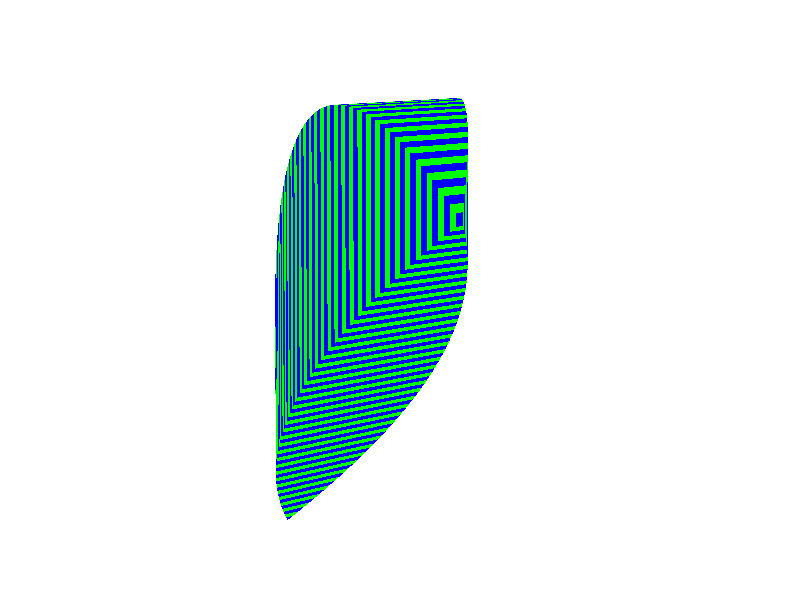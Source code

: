 #include "colors.inc"
#include "glass.inc"
#include "golds.inc"
#include "metals.inc"
#include "stones.inc"
#include "woods.inc"

camera {
  sky <0,0,1>           //Don't change this
  direction <-1,0,0>    //Don't change this  
  right <-16/9,0,0>      //Don't change this
  location <17,17,4> //Camera location
  look_at <0,0,1.25>     //Where camera is pointing
  angle 22      //Angle of the view--increase to see more, decrease to see less
}

global_settings { ambient_light White*2 }

/*
light_source {
  <10,-10,20> 
  color White 
}

light_source {
  <9,-11,21>  
  color White
}
*/

  light_source {
    <10, -10, 20>
    color White*2
    area_light <5, 0, 0>, <0, 0, 5>, 5, 5
    adaptive 1
    jitter
  }

background { color White }

plane {
  <0,0,1>, -1.25            //This represents the plane 0x+0y+z=0
  pigment { color White }
}

intersection {

    quadric
    {// A x2 + B y2 + C z2 + D xy + E xz + F yz + G x + H y + I z + J = 0 
        <0,1,0>,<0,0,0>,<0,0,1>,-3
    }

    quadric
    {// A x2 + B y2 + C z2 + D xy + E xz + F yz + G x + H y + I z + J = 0 
        <0,0,0>,<0,0,0>,<0,1,-1>,1
    }
    
  quartic { // -y^4 - 2*y^3 + x^2 + 3*y^2 + 4*y - 4
    < 0,   0,   0,   0,   0,   0,   0,   0,   0,
      4,   0,   0,   0,   0,   0,   0,   0,   0,
      0,   0,  -1,   0,  -2,   0,   0,   3,   0,
      0,   0,   4,   0,   0,   0,   0,   -4 >
      //    sturm
  }
/*
isosurface {
    function { abs(x) - ( (3-y*y) - (y+1) ) }
    contained_by { box { <-4,-4,-4>, <4,4,4> } }
     threshold 0
     max_gradient 10
  }*/

pigment { checker scale <10,0.04,10> translate <4,4,4>}
rotate <0,0,360*clock>
  }